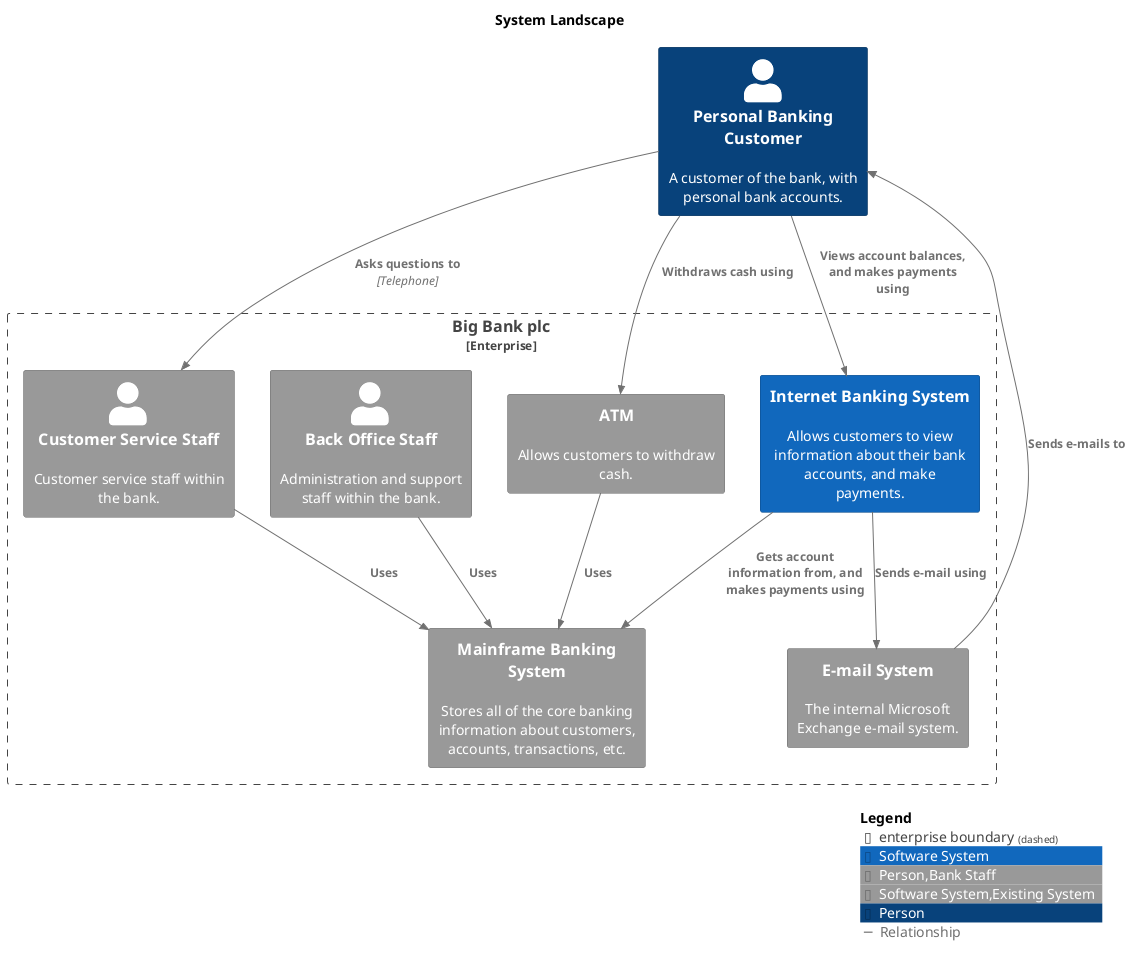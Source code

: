@startuml
set separator none
title System Landscape

top to bottom direction

!include <C4/C4>
!include <C4/C4_Context>

AddElementTag("Software System", $bgColor="#1168bd", $borderColor="#0b4884", $fontColor="#ffffff", $sprite="", $shadowing="")
AddElementTag("Person,Bank Staff", $bgColor="#999999", $borderColor="#6b6b6b", $fontColor="#ffffff", $sprite="", $shadowing="")
AddElementTag("Software System,Existing System", $bgColor="#999999", $borderColor="#6b6b6b", $fontColor="#ffffff", $sprite="", $shadowing="")
AddElementTag("Person", $bgColor="#08427b", $borderColor="#052e56", $fontColor="#ffffff", $sprite="", $shadowing="")

AddRelTag("Relationship", $textColor="#707070", $lineColor="#707070", $lineStyle = "")

Enterprise_Boundary(enterprise, "Big Bank plc") {
  Person(CustomerServiceStaff, "Customer Service Staff", "Customer service staff within the bank.", $tags="Person,Bank Staff")
  Person(BackOfficeStaff, "Back Office Staff", "Administration and support staff within the bank.", $tags="Person,Bank Staff")
  System(InternetBankingSystem, "Internet Banking System", "Allows customers to view information about their bank accounts, and make payments.", $tags="Software System")
  System(MainframeBankingSystem, "Mainframe Banking System", "Stores all of the core banking information about customers, accounts, transactions, etc.", $tags="Software System,Existing System")
  System(EmailSystem, "E-mail System", "The internal Microsoft Exchange e-mail system.", $tags="Software System,Existing System")
  System(ATM, "ATM", "Allows customers to withdraw cash.", $tags="Software System,Existing System")
}

Person_Ext(PersonalBankingCustomer, "Personal Banking Customer", "A customer of the bank, with personal bank accounts.", $tags="Person")

Rel_D(ATM, MainframeBankingSystem, "Uses", $tags="Relationship", $link="")
Rel_D(PersonalBankingCustomer, ATM, "Withdraws cash using", $tags="Relationship", $link="")
Rel_D(CustomerServiceStaff, MainframeBankingSystem, "Uses", $tags="Relationship", $link="")
Rel_D(PersonalBankingCustomer, CustomerServiceStaff, "Asks questions to", "Telephone", $tags="Relationship", $link="")
Rel_D(BackOfficeStaff, MainframeBankingSystem, "Uses", $tags="Relationship", $link="")
Rel_D(PersonalBankingCustomer, InternetBankingSystem, "Views account balances, and makes payments using", $tags="Relationship", $link="")
Rel_D(InternetBankingSystem, MainframeBankingSystem, "Gets account information from, and makes payments using", $tags="Relationship", $link="")
Rel_D(InternetBankingSystem, EmailSystem, "Sends e-mail using", $tags="Relationship", $link="")
Rel_D(EmailSystem, PersonalBankingCustomer, "Sends e-mails to", $tags="Relationship", $link="")

SHOW_LEGEND(true)
@enduml
